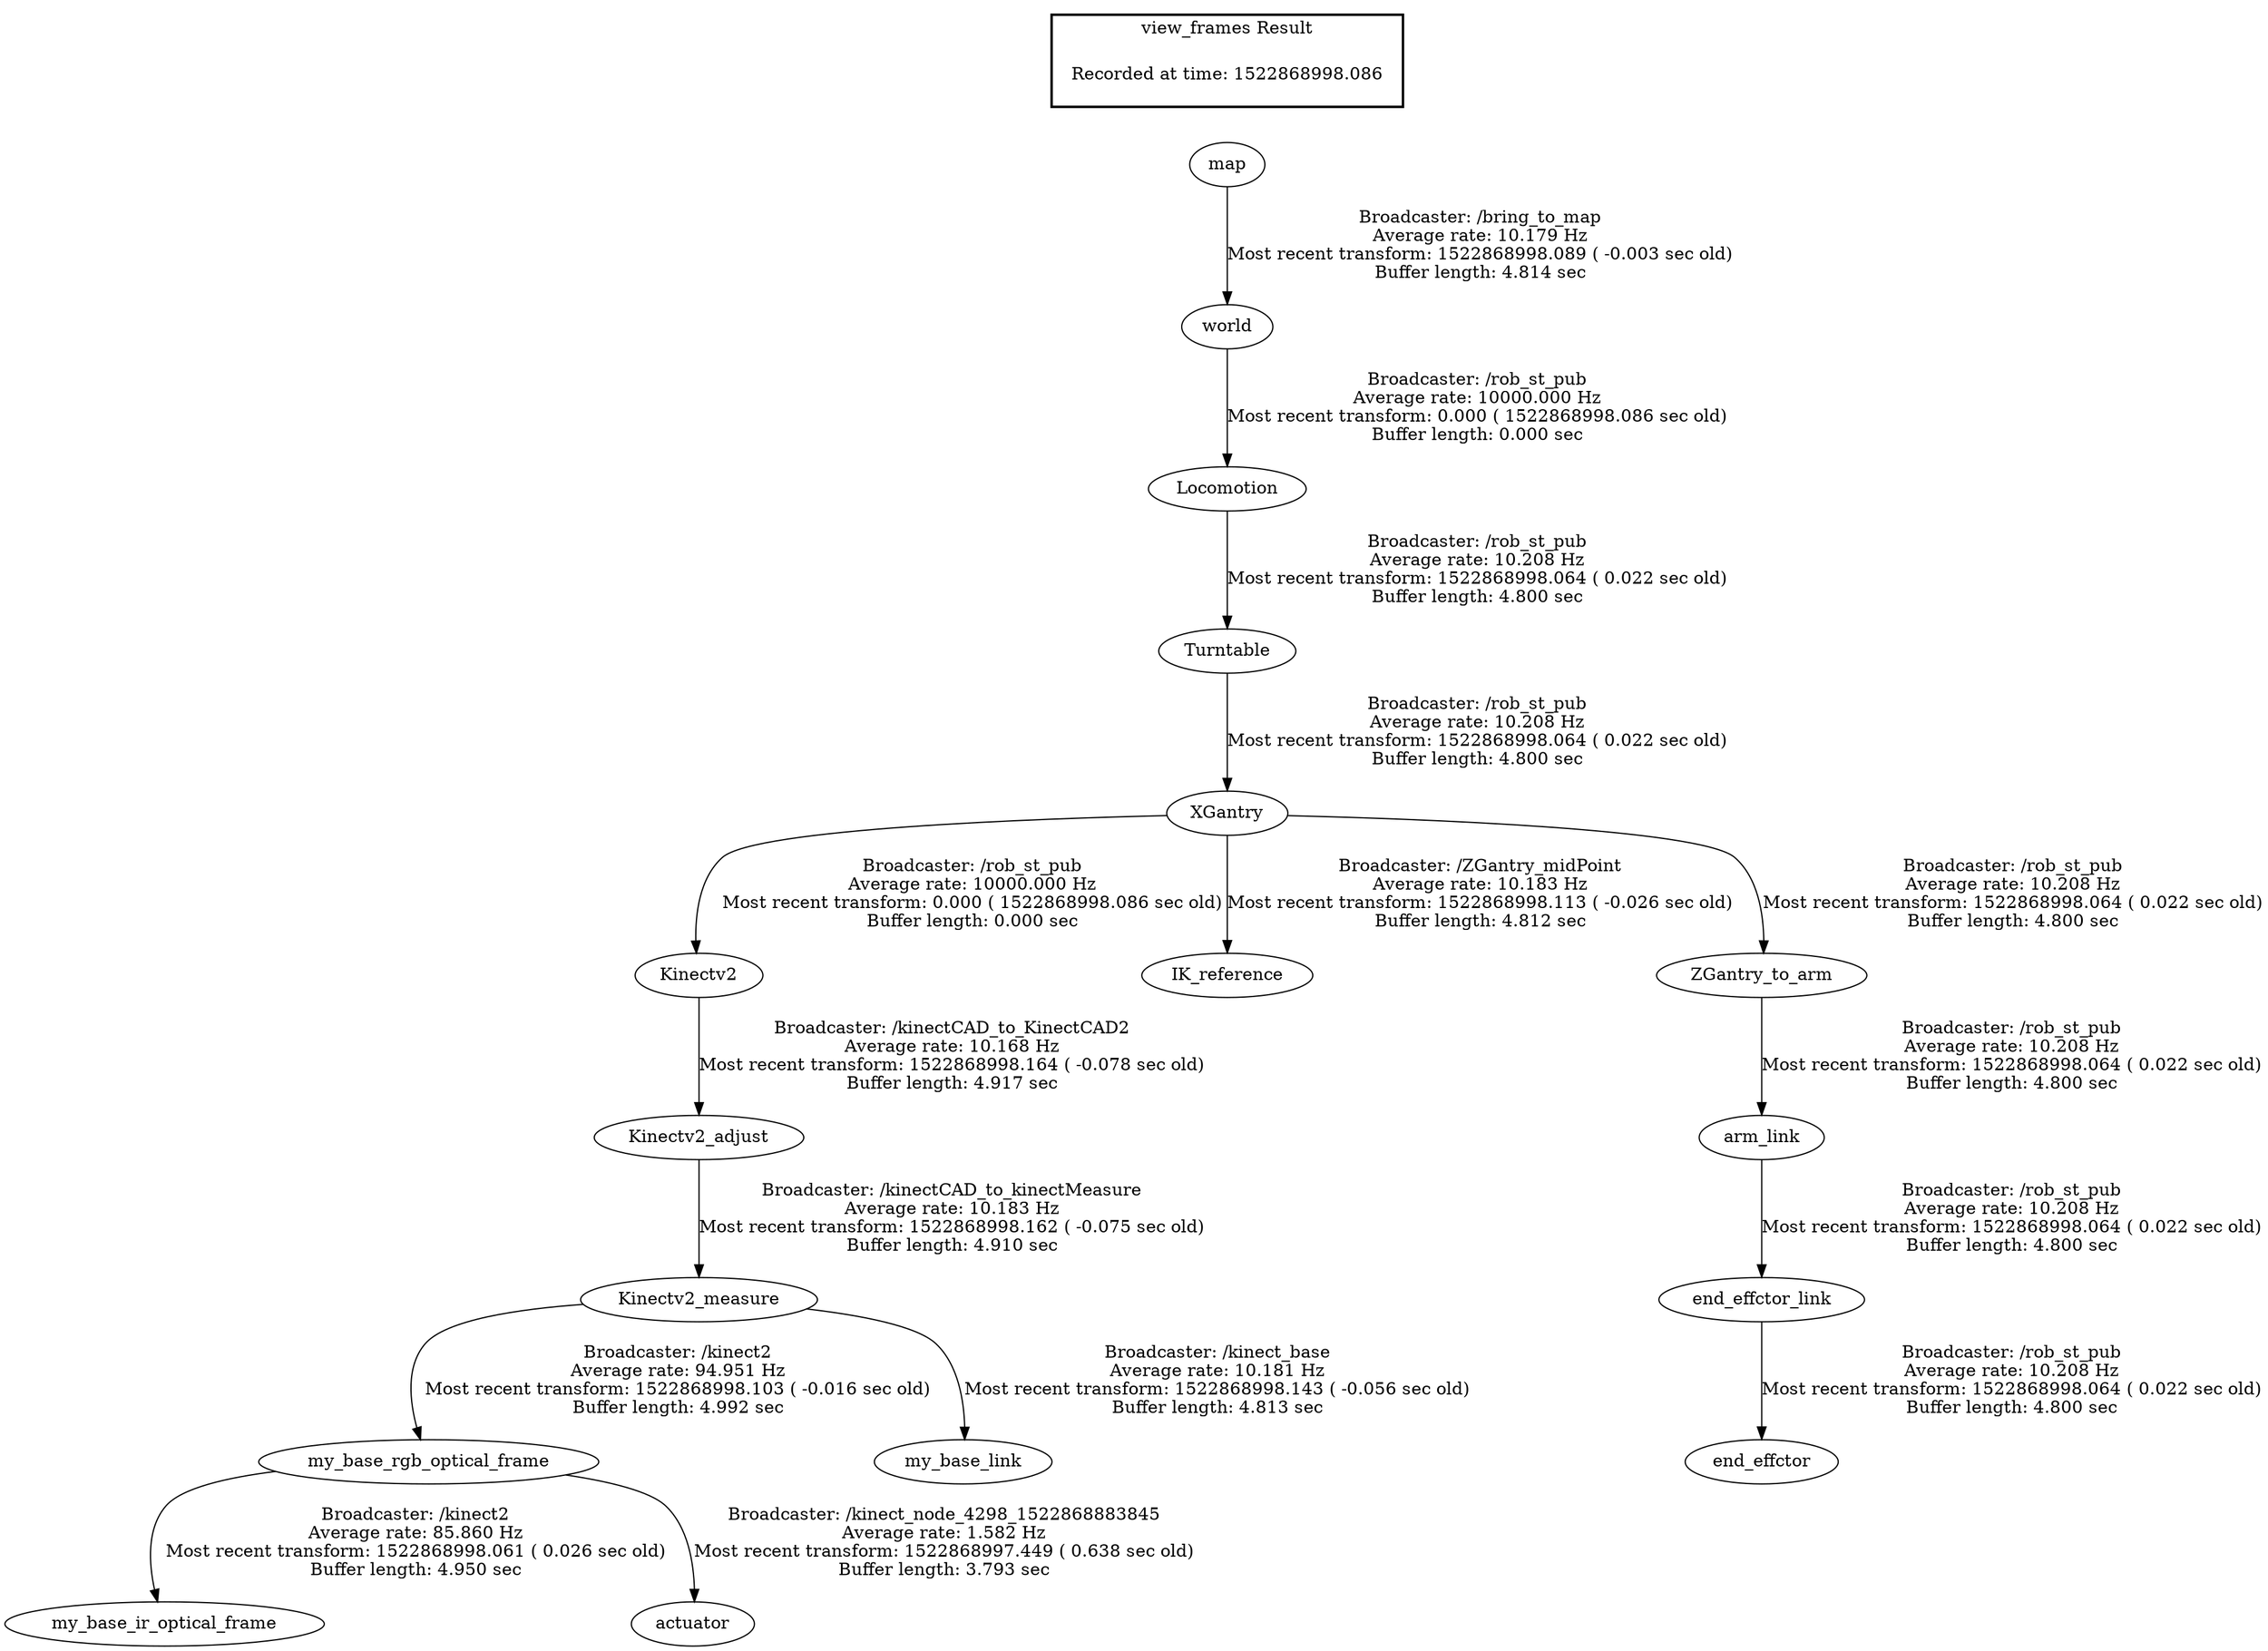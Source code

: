 digraph G {
"Kinectv2_measure" -> "my_base_rgb_optical_frame"[label="Broadcaster: /kinect2\nAverage rate: 94.951 Hz\nMost recent transform: 1522868998.103 ( -0.016 sec old)\nBuffer length: 4.992 sec\n"];
"Kinectv2_measure" -> "my_base_link"[label="Broadcaster: /kinect_base\nAverage rate: 10.181 Hz\nMost recent transform: 1522868998.143 ( -0.056 sec old)\nBuffer length: 4.813 sec\n"];
"my_base_rgb_optical_frame" -> "my_base_ir_optical_frame"[label="Broadcaster: /kinect2\nAverage rate: 85.860 Hz\nMost recent transform: 1522868998.061 ( 0.026 sec old)\nBuffer length: 4.950 sec\n"];
"Kinectv2" -> "Kinectv2_adjust"[label="Broadcaster: /kinectCAD_to_KinectCAD2\nAverage rate: 10.168 Hz\nMost recent transform: 1522868998.164 ( -0.078 sec old)\nBuffer length: 4.917 sec\n"];
"XGantry" -> "Kinectv2"[label="Broadcaster: /rob_st_pub\nAverage rate: 10000.000 Hz\nMost recent transform: 0.000 ( 1522868998.086 sec old)\nBuffer length: 0.000 sec\n"];
"Kinectv2_adjust" -> "Kinectv2_measure"[label="Broadcaster: /kinectCAD_to_kinectMeasure\nAverage rate: 10.183 Hz\nMost recent transform: 1522868998.162 ( -0.075 sec old)\nBuffer length: 4.910 sec\n"];
"map" -> "world"[label="Broadcaster: /bring_to_map\nAverage rate: 10.179 Hz\nMost recent transform: 1522868998.089 ( -0.003 sec old)\nBuffer length: 4.814 sec\n"];
"XGantry" -> "IK_reference"[label="Broadcaster: /ZGantry_midPoint\nAverage rate: 10.183 Hz\nMost recent transform: 1522868998.113 ( -0.026 sec old)\nBuffer length: 4.812 sec\n"];
"Turntable" -> "XGantry"[label="Broadcaster: /rob_st_pub\nAverage rate: 10.208 Hz\nMost recent transform: 1522868998.064 ( 0.022 sec old)\nBuffer length: 4.800 sec\n"];
"world" -> "Locomotion"[label="Broadcaster: /rob_st_pub\nAverage rate: 10000.000 Hz\nMost recent transform: 0.000 ( 1522868998.086 sec old)\nBuffer length: 0.000 sec\n"];
"Locomotion" -> "Turntable"[label="Broadcaster: /rob_st_pub\nAverage rate: 10.208 Hz\nMost recent transform: 1522868998.064 ( 0.022 sec old)\nBuffer length: 4.800 sec\n"];
"XGantry" -> "ZGantry_to_arm"[label="Broadcaster: /rob_st_pub\nAverage rate: 10.208 Hz\nMost recent transform: 1522868998.064 ( 0.022 sec old)\nBuffer length: 4.800 sec\n"];
"ZGantry_to_arm" -> "arm_link"[label="Broadcaster: /rob_st_pub\nAverage rate: 10.208 Hz\nMost recent transform: 1522868998.064 ( 0.022 sec old)\nBuffer length: 4.800 sec\n"];
"arm_link" -> "end_effctor_link"[label="Broadcaster: /rob_st_pub\nAverage rate: 10.208 Hz\nMost recent transform: 1522868998.064 ( 0.022 sec old)\nBuffer length: 4.800 sec\n"];
"end_effctor_link" -> "end_effctor"[label="Broadcaster: /rob_st_pub\nAverage rate: 10.208 Hz\nMost recent transform: 1522868998.064 ( 0.022 sec old)\nBuffer length: 4.800 sec\n"];
"my_base_rgb_optical_frame" -> "actuator"[label="Broadcaster: /kinect_node_4298_1522868883845\nAverage rate: 1.582 Hz\nMost recent transform: 1522868997.449 ( 0.638 sec old)\nBuffer length: 3.793 sec\n"];
edge [style=invis];
 subgraph cluster_legend { style=bold; color=black; label ="view_frames Result";
"Recorded at time: 1522868998.086"[ shape=plaintext ] ;
 }->"map";
}